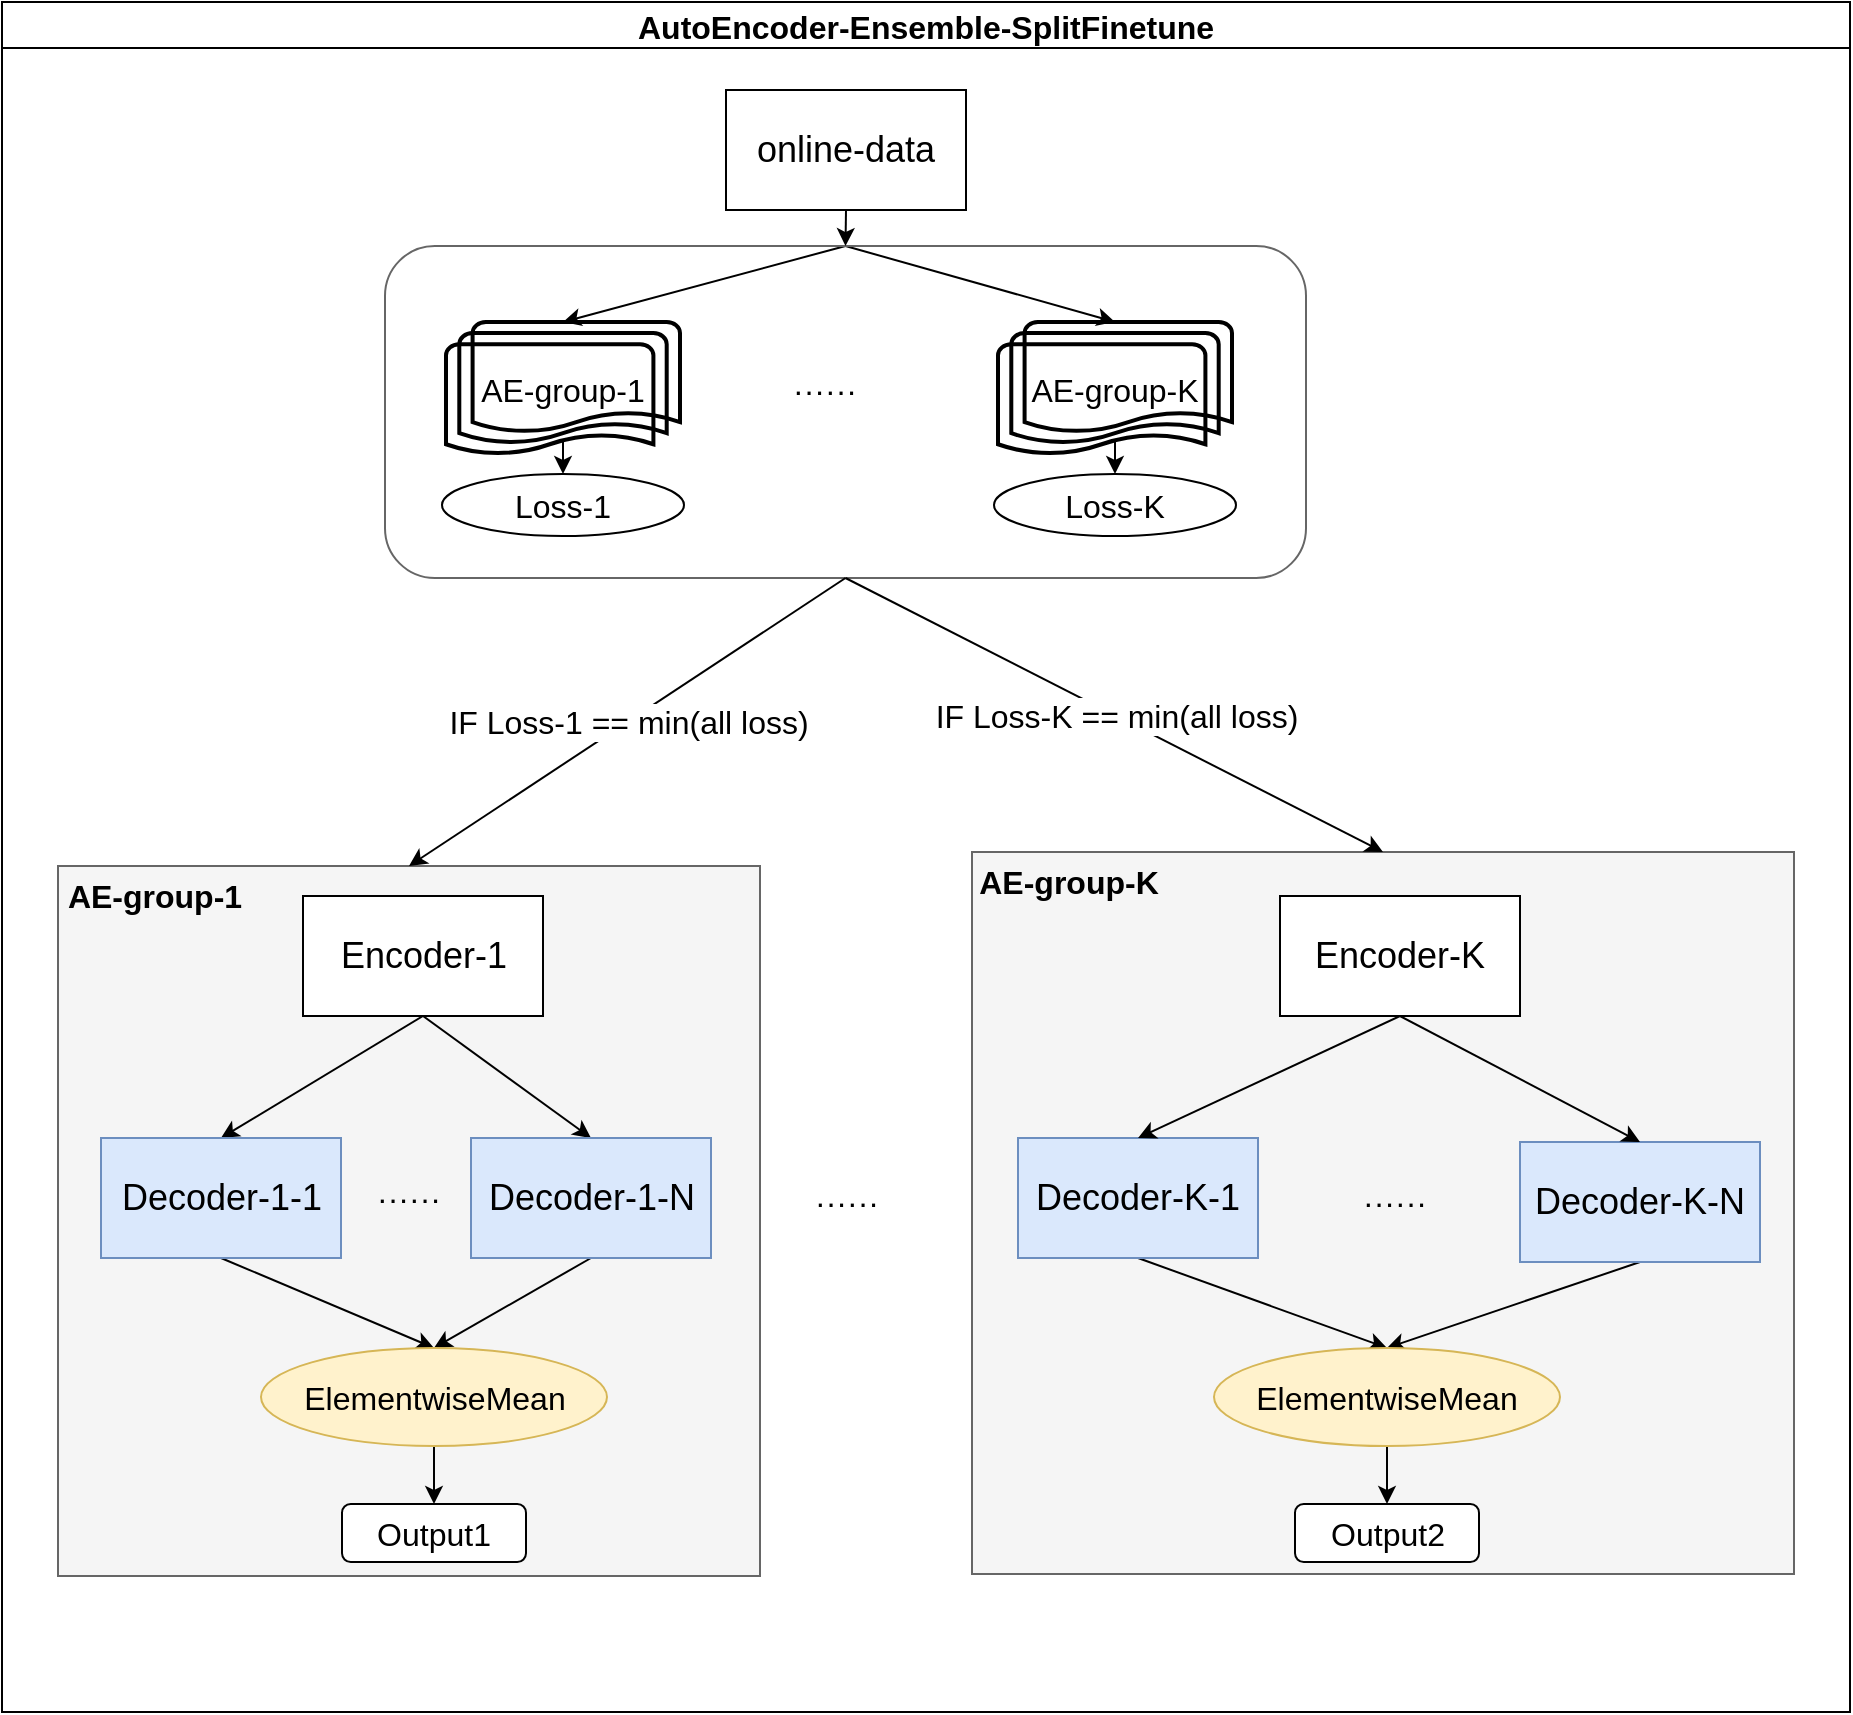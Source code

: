 <mxfile version="20.1.1" type="github">
  <diagram id="4RL0QO2y5Sd6n8bJavTg" name="Page-1">
    <mxGraphModel dx="1609" dy="685" grid="0" gridSize="10" guides="1" tooltips="1" connect="1" arrows="1" fold="1" page="0" pageScale="1" pageWidth="827" pageHeight="1169" math="0" shadow="0">
      <root>
        <mxCell id="0" />
        <mxCell id="1" parent="0" />
        <mxCell id="w3NTAJaa0J1Jvlo2QH89-1" value="AutoEncoder-Ensemble-SplitFinetune" style="swimlane;fontSize=16;" vertex="1" parent="1">
          <mxGeometry x="-66" y="94" width="924" height="855" as="geometry" />
        </mxCell>
        <mxCell id="w3NTAJaa0J1Jvlo2QH89-60" style="edgeStyle=none;rounded=0;orthogonalLoop=1;jettySize=auto;html=1;exitX=0.5;exitY=0;exitDx=0;exitDy=0;entryX=0.5;entryY=0;entryDx=0;entryDy=0;entryPerimeter=0;fontSize=16;" edge="1" parent="w3NTAJaa0J1Jvlo2QH89-1" source="w3NTAJaa0J1Jvlo2QH89-51" target="w3NTAJaa0J1Jvlo2QH89-50">
          <mxGeometry relative="1" as="geometry" />
        </mxCell>
        <mxCell id="w3NTAJaa0J1Jvlo2QH89-61" style="edgeStyle=none;rounded=0;orthogonalLoop=1;jettySize=auto;html=1;exitX=0.5;exitY=0;exitDx=0;exitDy=0;entryX=0.5;entryY=0;entryDx=0;entryDy=0;entryPerimeter=0;fontSize=16;" edge="1" parent="w3NTAJaa0J1Jvlo2QH89-1" source="w3NTAJaa0J1Jvlo2QH89-51" target="w3NTAJaa0J1Jvlo2QH89-53">
          <mxGeometry relative="1" as="geometry" />
        </mxCell>
        <mxCell id="w3NTAJaa0J1Jvlo2QH89-51" value="" style="rounded=1;whiteSpace=wrap;html=1;fontSize=16;fillColor=none;fontColor=#333333;strokeColor=#666666;" vertex="1" parent="w3NTAJaa0J1Jvlo2QH89-1">
          <mxGeometry x="191.5" y="122" width="460.5" height="166" as="geometry" />
        </mxCell>
        <mxCell id="w3NTAJaa0J1Jvlo2QH89-47" value="" style="rounded=0;whiteSpace=wrap;html=1;fillColor=#f5f5f5;fontColor=#333333;strokeColor=#666666;" vertex="1" parent="w3NTAJaa0J1Jvlo2QH89-1">
          <mxGeometry x="485" y="425" width="411" height="361" as="geometry" />
        </mxCell>
        <mxCell id="w3NTAJaa0J1Jvlo2QH89-46" value="" style="rounded=0;whiteSpace=wrap;html=1;fillColor=#f5f5f5;fontColor=#333333;strokeColor=#666666;" vertex="1" parent="w3NTAJaa0J1Jvlo2QH89-1">
          <mxGeometry x="28" y="432" width="351" height="355" as="geometry" />
        </mxCell>
        <mxCell id="w3NTAJaa0J1Jvlo2QH89-2" style="rounded=0;orthogonalLoop=1;jettySize=auto;html=1;exitX=0.5;exitY=1;exitDx=0;exitDy=0;entryX=0.5;entryY=0;entryDx=0;entryDy=0;fontSize=16;" edge="1" parent="w3NTAJaa0J1Jvlo2QH89-1" source="w3NTAJaa0J1Jvlo2QH89-6" target="w3NTAJaa0J1Jvlo2QH89-8">
          <mxGeometry relative="1" as="geometry" />
        </mxCell>
        <mxCell id="w3NTAJaa0J1Jvlo2QH89-32" style="edgeStyle=none;rounded=0;orthogonalLoop=1;jettySize=auto;html=1;exitX=0.5;exitY=1;exitDx=0;exitDy=0;entryX=0.5;entryY=0;entryDx=0;entryDy=0;" edge="1" parent="w3NTAJaa0J1Jvlo2QH89-1" source="w3NTAJaa0J1Jvlo2QH89-6" target="w3NTAJaa0J1Jvlo2QH89-10">
          <mxGeometry relative="1" as="geometry" />
        </mxCell>
        <mxCell id="w3NTAJaa0J1Jvlo2QH89-6" value="&lt;font style=&quot;font-size: 18px;&quot;&gt;Encoder-1&lt;/font&gt;" style="rounded=0;whiteSpace=wrap;html=1;" vertex="1" parent="w3NTAJaa0J1Jvlo2QH89-1">
          <mxGeometry x="150.5" y="447" width="120" height="60" as="geometry" />
        </mxCell>
        <mxCell id="w3NTAJaa0J1Jvlo2QH89-7" style="edgeStyle=none;rounded=0;orthogonalLoop=1;jettySize=auto;html=1;exitX=0.5;exitY=1;exitDx=0;exitDy=0;entryX=0.5;entryY=0;entryDx=0;entryDy=0;" edge="1" parent="w3NTAJaa0J1Jvlo2QH89-1" source="w3NTAJaa0J1Jvlo2QH89-8" target="w3NTAJaa0J1Jvlo2QH89-17">
          <mxGeometry relative="1" as="geometry" />
        </mxCell>
        <mxCell id="w3NTAJaa0J1Jvlo2QH89-8" value="&lt;font style=&quot;font-size: 18px;&quot;&gt;Decoder-1-1&lt;br&gt;&lt;/font&gt;" style="rounded=0;whiteSpace=wrap;html=1;fillColor=#dae8fc;strokeColor=#6c8ebf;" vertex="1" parent="w3NTAJaa0J1Jvlo2QH89-1">
          <mxGeometry x="49.5" y="568" width="120" height="60" as="geometry" />
        </mxCell>
        <mxCell id="w3NTAJaa0J1Jvlo2QH89-9" style="edgeStyle=none;rounded=0;orthogonalLoop=1;jettySize=auto;html=1;exitX=0.5;exitY=1;exitDx=0;exitDy=0;entryX=0.5;entryY=0;entryDx=0;entryDy=0;" edge="1" parent="w3NTAJaa0J1Jvlo2QH89-1" source="w3NTAJaa0J1Jvlo2QH89-10" target="w3NTAJaa0J1Jvlo2QH89-17">
          <mxGeometry relative="1" as="geometry" />
        </mxCell>
        <mxCell id="w3NTAJaa0J1Jvlo2QH89-10" value="&lt;font style=&quot;font-size: 18px;&quot;&gt;Decoder-1-N&lt;br&gt;&lt;/font&gt;" style="rounded=0;whiteSpace=wrap;html=1;fillColor=#dae8fc;strokeColor=#6c8ebf;" vertex="1" parent="w3NTAJaa0J1Jvlo2QH89-1">
          <mxGeometry x="234.5" y="568" width="120" height="60" as="geometry" />
        </mxCell>
        <mxCell id="w3NTAJaa0J1Jvlo2QH89-36" style="edgeStyle=none;rounded=0;orthogonalLoop=1;jettySize=auto;html=1;exitX=0.5;exitY=1;exitDx=0;exitDy=0;entryX=0.5;entryY=0;entryDx=0;entryDy=0;" edge="1" parent="w3NTAJaa0J1Jvlo2QH89-1" source="w3NTAJaa0J1Jvlo2QH89-12" target="w3NTAJaa0J1Jvlo2QH89-35">
          <mxGeometry relative="1" as="geometry" />
        </mxCell>
        <mxCell id="w3NTAJaa0J1Jvlo2QH89-12" value="&lt;font style=&quot;font-size: 18px;&quot;&gt;Decoder-K-1&lt;br&gt;&lt;/font&gt;" style="rounded=0;whiteSpace=wrap;html=1;fillColor=#dae8fc;strokeColor=#6c8ebf;" vertex="1" parent="w3NTAJaa0J1Jvlo2QH89-1">
          <mxGeometry x="508" y="568" width="120" height="60" as="geometry" />
        </mxCell>
        <mxCell id="w3NTAJaa0J1Jvlo2QH89-37" style="edgeStyle=none;rounded=0;orthogonalLoop=1;jettySize=auto;html=1;exitX=0.5;exitY=1;exitDx=0;exitDy=0;entryX=0.5;entryY=0;entryDx=0;entryDy=0;" edge="1" parent="w3NTAJaa0J1Jvlo2QH89-1" source="w3NTAJaa0J1Jvlo2QH89-14" target="w3NTAJaa0J1Jvlo2QH89-35">
          <mxGeometry relative="1" as="geometry" />
        </mxCell>
        <mxCell id="w3NTAJaa0J1Jvlo2QH89-14" value="&lt;span style=&quot;font-size: 18px;&quot;&gt;Decoder-K-N&lt;/span&gt;" style="rounded=0;whiteSpace=wrap;html=1;fillColor=#dae8fc;strokeColor=#6c8ebf;" vertex="1" parent="w3NTAJaa0J1Jvlo2QH89-1">
          <mxGeometry x="759" y="570" width="120" height="60" as="geometry" />
        </mxCell>
        <mxCell id="w3NTAJaa0J1Jvlo2QH89-15" value="······" style="text;html=1;align=center;verticalAlign=middle;resizable=0;points=[];autosize=1;strokeColor=none;fillColor=none;fontSize=16;" vertex="1" parent="w3NTAJaa0J1Jvlo2QH89-1">
          <mxGeometry x="671" y="584.5" width="50" height="31" as="geometry" />
        </mxCell>
        <mxCell id="w3NTAJaa0J1Jvlo2QH89-16" style="edgeStyle=none;rounded=0;orthogonalLoop=1;jettySize=auto;html=1;exitX=0.5;exitY=1;exitDx=0;exitDy=0;entryX=0.5;entryY=0;entryDx=0;entryDy=0;" edge="1" parent="w3NTAJaa0J1Jvlo2QH89-1" source="w3NTAJaa0J1Jvlo2QH89-17" target="w3NTAJaa0J1Jvlo2QH89-18">
          <mxGeometry relative="1" as="geometry" />
        </mxCell>
        <mxCell id="w3NTAJaa0J1Jvlo2QH89-17" value="ElementwiseMean" style="ellipse;whiteSpace=wrap;html=1;fontSize=16;fillColor=#fff2cc;strokeColor=#d6b656;" vertex="1" parent="w3NTAJaa0J1Jvlo2QH89-1">
          <mxGeometry x="129.5" y="673" width="173" height="49" as="geometry" />
        </mxCell>
        <mxCell id="w3NTAJaa0J1Jvlo2QH89-18" value="Output1" style="rounded=1;whiteSpace=wrap;html=1;fontSize=16;" vertex="1" parent="w3NTAJaa0J1Jvlo2QH89-1">
          <mxGeometry x="170" y="751" width="92" height="29" as="geometry" />
        </mxCell>
        <mxCell id="w3NTAJaa0J1Jvlo2QH89-54" style="edgeStyle=none;rounded=0;orthogonalLoop=1;jettySize=auto;html=1;exitX=0.5;exitY=1;exitDx=0;exitDy=0;entryX=0.5;entryY=0;entryDx=0;entryDy=0;fontSize=16;" edge="1" parent="w3NTAJaa0J1Jvlo2QH89-1" source="w3NTAJaa0J1Jvlo2QH89-22" target="w3NTAJaa0J1Jvlo2QH89-51">
          <mxGeometry relative="1" as="geometry" />
        </mxCell>
        <mxCell id="w3NTAJaa0J1Jvlo2QH89-22" value="&lt;font style=&quot;font-size: 18px;&quot;&gt;online-data&lt;/font&gt;" style="rounded=0;whiteSpace=wrap;html=1;" vertex="1" parent="w3NTAJaa0J1Jvlo2QH89-1">
          <mxGeometry x="362" y="44" width="120" height="60" as="geometry" />
        </mxCell>
        <mxCell id="w3NTAJaa0J1Jvlo2QH89-30" style="edgeStyle=none;rounded=0;orthogonalLoop=1;jettySize=auto;html=1;exitX=0.5;exitY=1;exitDx=0;exitDy=0;entryX=0.5;entryY=0;entryDx=0;entryDy=0;" edge="1" parent="w3NTAJaa0J1Jvlo2QH89-1" source="w3NTAJaa0J1Jvlo2QH89-24" target="w3NTAJaa0J1Jvlo2QH89-12">
          <mxGeometry relative="1" as="geometry" />
        </mxCell>
        <mxCell id="w3NTAJaa0J1Jvlo2QH89-34" style="edgeStyle=none;rounded=0;orthogonalLoop=1;jettySize=auto;html=1;exitX=0.5;exitY=1;exitDx=0;exitDy=0;entryX=0.5;entryY=0;entryDx=0;entryDy=0;" edge="1" parent="w3NTAJaa0J1Jvlo2QH89-1" source="w3NTAJaa0J1Jvlo2QH89-24" target="w3NTAJaa0J1Jvlo2QH89-14">
          <mxGeometry relative="1" as="geometry" />
        </mxCell>
        <mxCell id="w3NTAJaa0J1Jvlo2QH89-24" value="&lt;font style=&quot;font-size: 18px;&quot;&gt;Encoder-K&lt;/font&gt;" style="rounded=0;whiteSpace=wrap;html=1;" vertex="1" parent="w3NTAJaa0J1Jvlo2QH89-1">
          <mxGeometry x="639" y="447" width="120" height="60" as="geometry" />
        </mxCell>
        <mxCell id="w3NTAJaa0J1Jvlo2QH89-33" value="······" style="text;html=1;align=center;verticalAlign=middle;resizable=0;points=[];autosize=1;strokeColor=none;fillColor=none;fontSize=16;" vertex="1" parent="w3NTAJaa0J1Jvlo2QH89-1">
          <mxGeometry x="177.5" y="582.5" width="50" height="31" as="geometry" />
        </mxCell>
        <mxCell id="w3NTAJaa0J1Jvlo2QH89-40" style="edgeStyle=none;rounded=0;orthogonalLoop=1;jettySize=auto;html=1;exitX=0.5;exitY=1;exitDx=0;exitDy=0;entryX=0.5;entryY=0;entryDx=0;entryDy=0;" edge="1" parent="w3NTAJaa0J1Jvlo2QH89-1" source="w3NTAJaa0J1Jvlo2QH89-35" target="w3NTAJaa0J1Jvlo2QH89-39">
          <mxGeometry relative="1" as="geometry" />
        </mxCell>
        <mxCell id="w3NTAJaa0J1Jvlo2QH89-35" value="ElementwiseMean" style="ellipse;whiteSpace=wrap;html=1;fontSize=16;fillColor=#fff2cc;strokeColor=#d6b656;" vertex="1" parent="w3NTAJaa0J1Jvlo2QH89-1">
          <mxGeometry x="606" y="673" width="173" height="49" as="geometry" />
        </mxCell>
        <mxCell id="w3NTAJaa0J1Jvlo2QH89-39" value="Output2" style="rounded=1;whiteSpace=wrap;html=1;fontSize=16;" vertex="1" parent="w3NTAJaa0J1Jvlo2QH89-1">
          <mxGeometry x="646.5" y="751" width="92" height="29" as="geometry" />
        </mxCell>
        <mxCell id="w3NTAJaa0J1Jvlo2QH89-43" value="······" style="text;html=1;align=center;verticalAlign=middle;resizable=0;points=[];autosize=1;strokeColor=none;fillColor=none;fontSize=16;" vertex="1" parent="w3NTAJaa0J1Jvlo2QH89-1">
          <mxGeometry x="397" y="584.5" width="50" height="31" as="geometry" />
        </mxCell>
        <mxCell id="w3NTAJaa0J1Jvlo2QH89-48" value="&lt;b&gt;&lt;font style=&quot;font-size: 16px;&quot;&gt;AE-group-1&lt;/font&gt;&lt;/b&gt;" style="text;html=1;strokeColor=none;fillColor=none;align=center;verticalAlign=middle;whiteSpace=wrap;rounded=0;" vertex="1" parent="w3NTAJaa0J1Jvlo2QH89-1">
          <mxGeometry x="23" y="432" width="107" height="30" as="geometry" />
        </mxCell>
        <mxCell id="w3NTAJaa0J1Jvlo2QH89-49" value="&lt;b&gt;&lt;font style=&quot;font-size: 16px;&quot;&gt;AE-group-K&lt;/font&gt;&lt;/b&gt;" style="text;html=1;strokeColor=none;fillColor=none;align=center;verticalAlign=middle;whiteSpace=wrap;rounded=0;" vertex="1" parent="w3NTAJaa0J1Jvlo2QH89-1">
          <mxGeometry x="485" y="425" width="97" height="30" as="geometry" />
        </mxCell>
        <mxCell id="w3NTAJaa0J1Jvlo2QH89-56" style="edgeStyle=none;rounded=0;orthogonalLoop=1;jettySize=auto;html=1;exitX=0.5;exitY=0.88;exitDx=0;exitDy=0;exitPerimeter=0;entryX=0.5;entryY=0;entryDx=0;entryDy=0;fontSize=16;" edge="1" parent="w3NTAJaa0J1Jvlo2QH89-1" source="w3NTAJaa0J1Jvlo2QH89-50" target="w3NTAJaa0J1Jvlo2QH89-55">
          <mxGeometry relative="1" as="geometry" />
        </mxCell>
        <mxCell id="w3NTAJaa0J1Jvlo2QH89-50" value="AE-group-1" style="strokeWidth=2;html=1;shape=mxgraph.flowchart.multi-document;whiteSpace=wrap;fontSize=16;fillColor=none;" vertex="1" parent="w3NTAJaa0J1Jvlo2QH89-1">
          <mxGeometry x="222" y="160" width="117" height="67" as="geometry" />
        </mxCell>
        <mxCell id="w3NTAJaa0J1Jvlo2QH89-52" value="······" style="text;html=1;align=center;verticalAlign=middle;resizable=0;points=[];autosize=1;strokeColor=none;fillColor=none;fontSize=16;" vertex="1" parent="w3NTAJaa0J1Jvlo2QH89-1">
          <mxGeometry x="386" y="178" width="50" height="31" as="geometry" />
        </mxCell>
        <mxCell id="w3NTAJaa0J1Jvlo2QH89-58" style="edgeStyle=none;rounded=0;orthogonalLoop=1;jettySize=auto;html=1;exitX=0.5;exitY=0.88;exitDx=0;exitDy=0;exitPerimeter=0;entryX=0.5;entryY=0;entryDx=0;entryDy=0;fontSize=16;" edge="1" parent="w3NTAJaa0J1Jvlo2QH89-1" source="w3NTAJaa0J1Jvlo2QH89-53" target="w3NTAJaa0J1Jvlo2QH89-57">
          <mxGeometry relative="1" as="geometry" />
        </mxCell>
        <mxCell id="w3NTAJaa0J1Jvlo2QH89-53" value="AE-group-K" style="strokeWidth=2;html=1;shape=mxgraph.flowchart.multi-document;whiteSpace=wrap;fontSize=16;fillColor=none;" vertex="1" parent="w3NTAJaa0J1Jvlo2QH89-1">
          <mxGeometry x="498" y="160" width="117" height="67" as="geometry" />
        </mxCell>
        <mxCell id="w3NTAJaa0J1Jvlo2QH89-55" value="Loss-1" style="ellipse;whiteSpace=wrap;html=1;fontSize=16;fillColor=none;" vertex="1" parent="w3NTAJaa0J1Jvlo2QH89-1">
          <mxGeometry x="220" y="236" width="121" height="31" as="geometry" />
        </mxCell>
        <mxCell id="w3NTAJaa0J1Jvlo2QH89-57" value="Loss-K" style="ellipse;whiteSpace=wrap;html=1;fontSize=16;fillColor=none;" vertex="1" parent="w3NTAJaa0J1Jvlo2QH89-1">
          <mxGeometry x="496" y="236" width="121" height="31" as="geometry" />
        </mxCell>
        <mxCell id="w3NTAJaa0J1Jvlo2QH89-59" style="edgeStyle=none;rounded=0;orthogonalLoop=1;jettySize=auto;html=1;exitX=0.5;exitY=0;exitDx=0;exitDy=0;fontSize=16;" edge="1" parent="w3NTAJaa0J1Jvlo2QH89-1" source="w3NTAJaa0J1Jvlo2QH89-51" target="w3NTAJaa0J1Jvlo2QH89-51">
          <mxGeometry relative="1" as="geometry" />
        </mxCell>
        <mxCell id="w3NTAJaa0J1Jvlo2QH89-62" value="" style="endArrow=classic;html=1;rounded=0;fontSize=16;exitX=0.5;exitY=1;exitDx=0;exitDy=0;entryX=0.5;entryY=0;entryDx=0;entryDy=0;" edge="1" parent="w3NTAJaa0J1Jvlo2QH89-1" source="w3NTAJaa0J1Jvlo2QH89-51" target="w3NTAJaa0J1Jvlo2QH89-46">
          <mxGeometry relative="1" as="geometry">
            <mxPoint x="428" y="370" as="sourcePoint" />
            <mxPoint x="528" y="370" as="targetPoint" />
          </mxGeometry>
        </mxCell>
        <mxCell id="w3NTAJaa0J1Jvlo2QH89-63" value="IF Loss-1 == min(all loss)" style="edgeLabel;resizable=0;html=1;align=center;verticalAlign=middle;fontSize=16;fillColor=none;" connectable="0" vertex="1" parent="w3NTAJaa0J1Jvlo2QH89-62">
          <mxGeometry relative="1" as="geometry" />
        </mxCell>
        <mxCell id="w3NTAJaa0J1Jvlo2QH89-65" value="" style="endArrow=classic;html=1;rounded=0;fontSize=16;exitX=0.5;exitY=1;exitDx=0;exitDy=0;entryX=0.5;entryY=0;entryDx=0;entryDy=0;" edge="1" parent="w3NTAJaa0J1Jvlo2QH89-1" source="w3NTAJaa0J1Jvlo2QH89-51" target="w3NTAJaa0J1Jvlo2QH89-47">
          <mxGeometry relative="1" as="geometry">
            <mxPoint x="515.25" y="327" as="sourcePoint" />
            <mxPoint x="297" y="471" as="targetPoint" />
          </mxGeometry>
        </mxCell>
        <mxCell id="w3NTAJaa0J1Jvlo2QH89-66" value="IF Loss-K == min(all loss)" style="edgeLabel;resizable=0;html=1;align=center;verticalAlign=middle;fontSize=16;fillColor=none;" connectable="0" vertex="1" parent="w3NTAJaa0J1Jvlo2QH89-65">
          <mxGeometry relative="1" as="geometry" />
        </mxCell>
      </root>
    </mxGraphModel>
  </diagram>
</mxfile>
